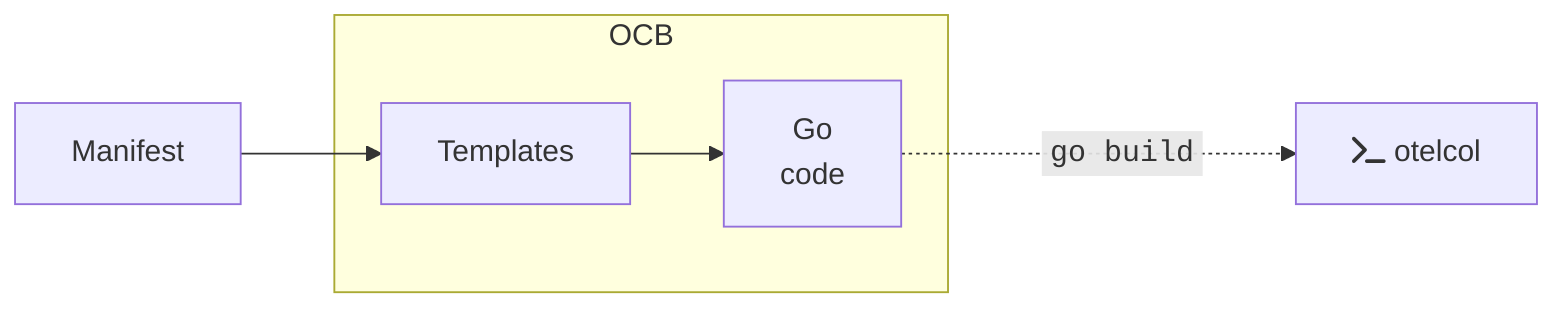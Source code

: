 flowchart LR
    manifest[Manifest]
    
    subgraph ocb["OCB"]
        tmpl[Templates]
        code["Go<br>code"]
    end

    bin["fa:fa-terminal otelcol"]

    manifest --> tmpl
    tmpl --> code
    code -..->|"&nbsp;<code>go build</code>&nbsp;"| bin

class manifest,tmpl,code,bin box;
class manifest,tmpl,code,bin rounded;
class ocb container;